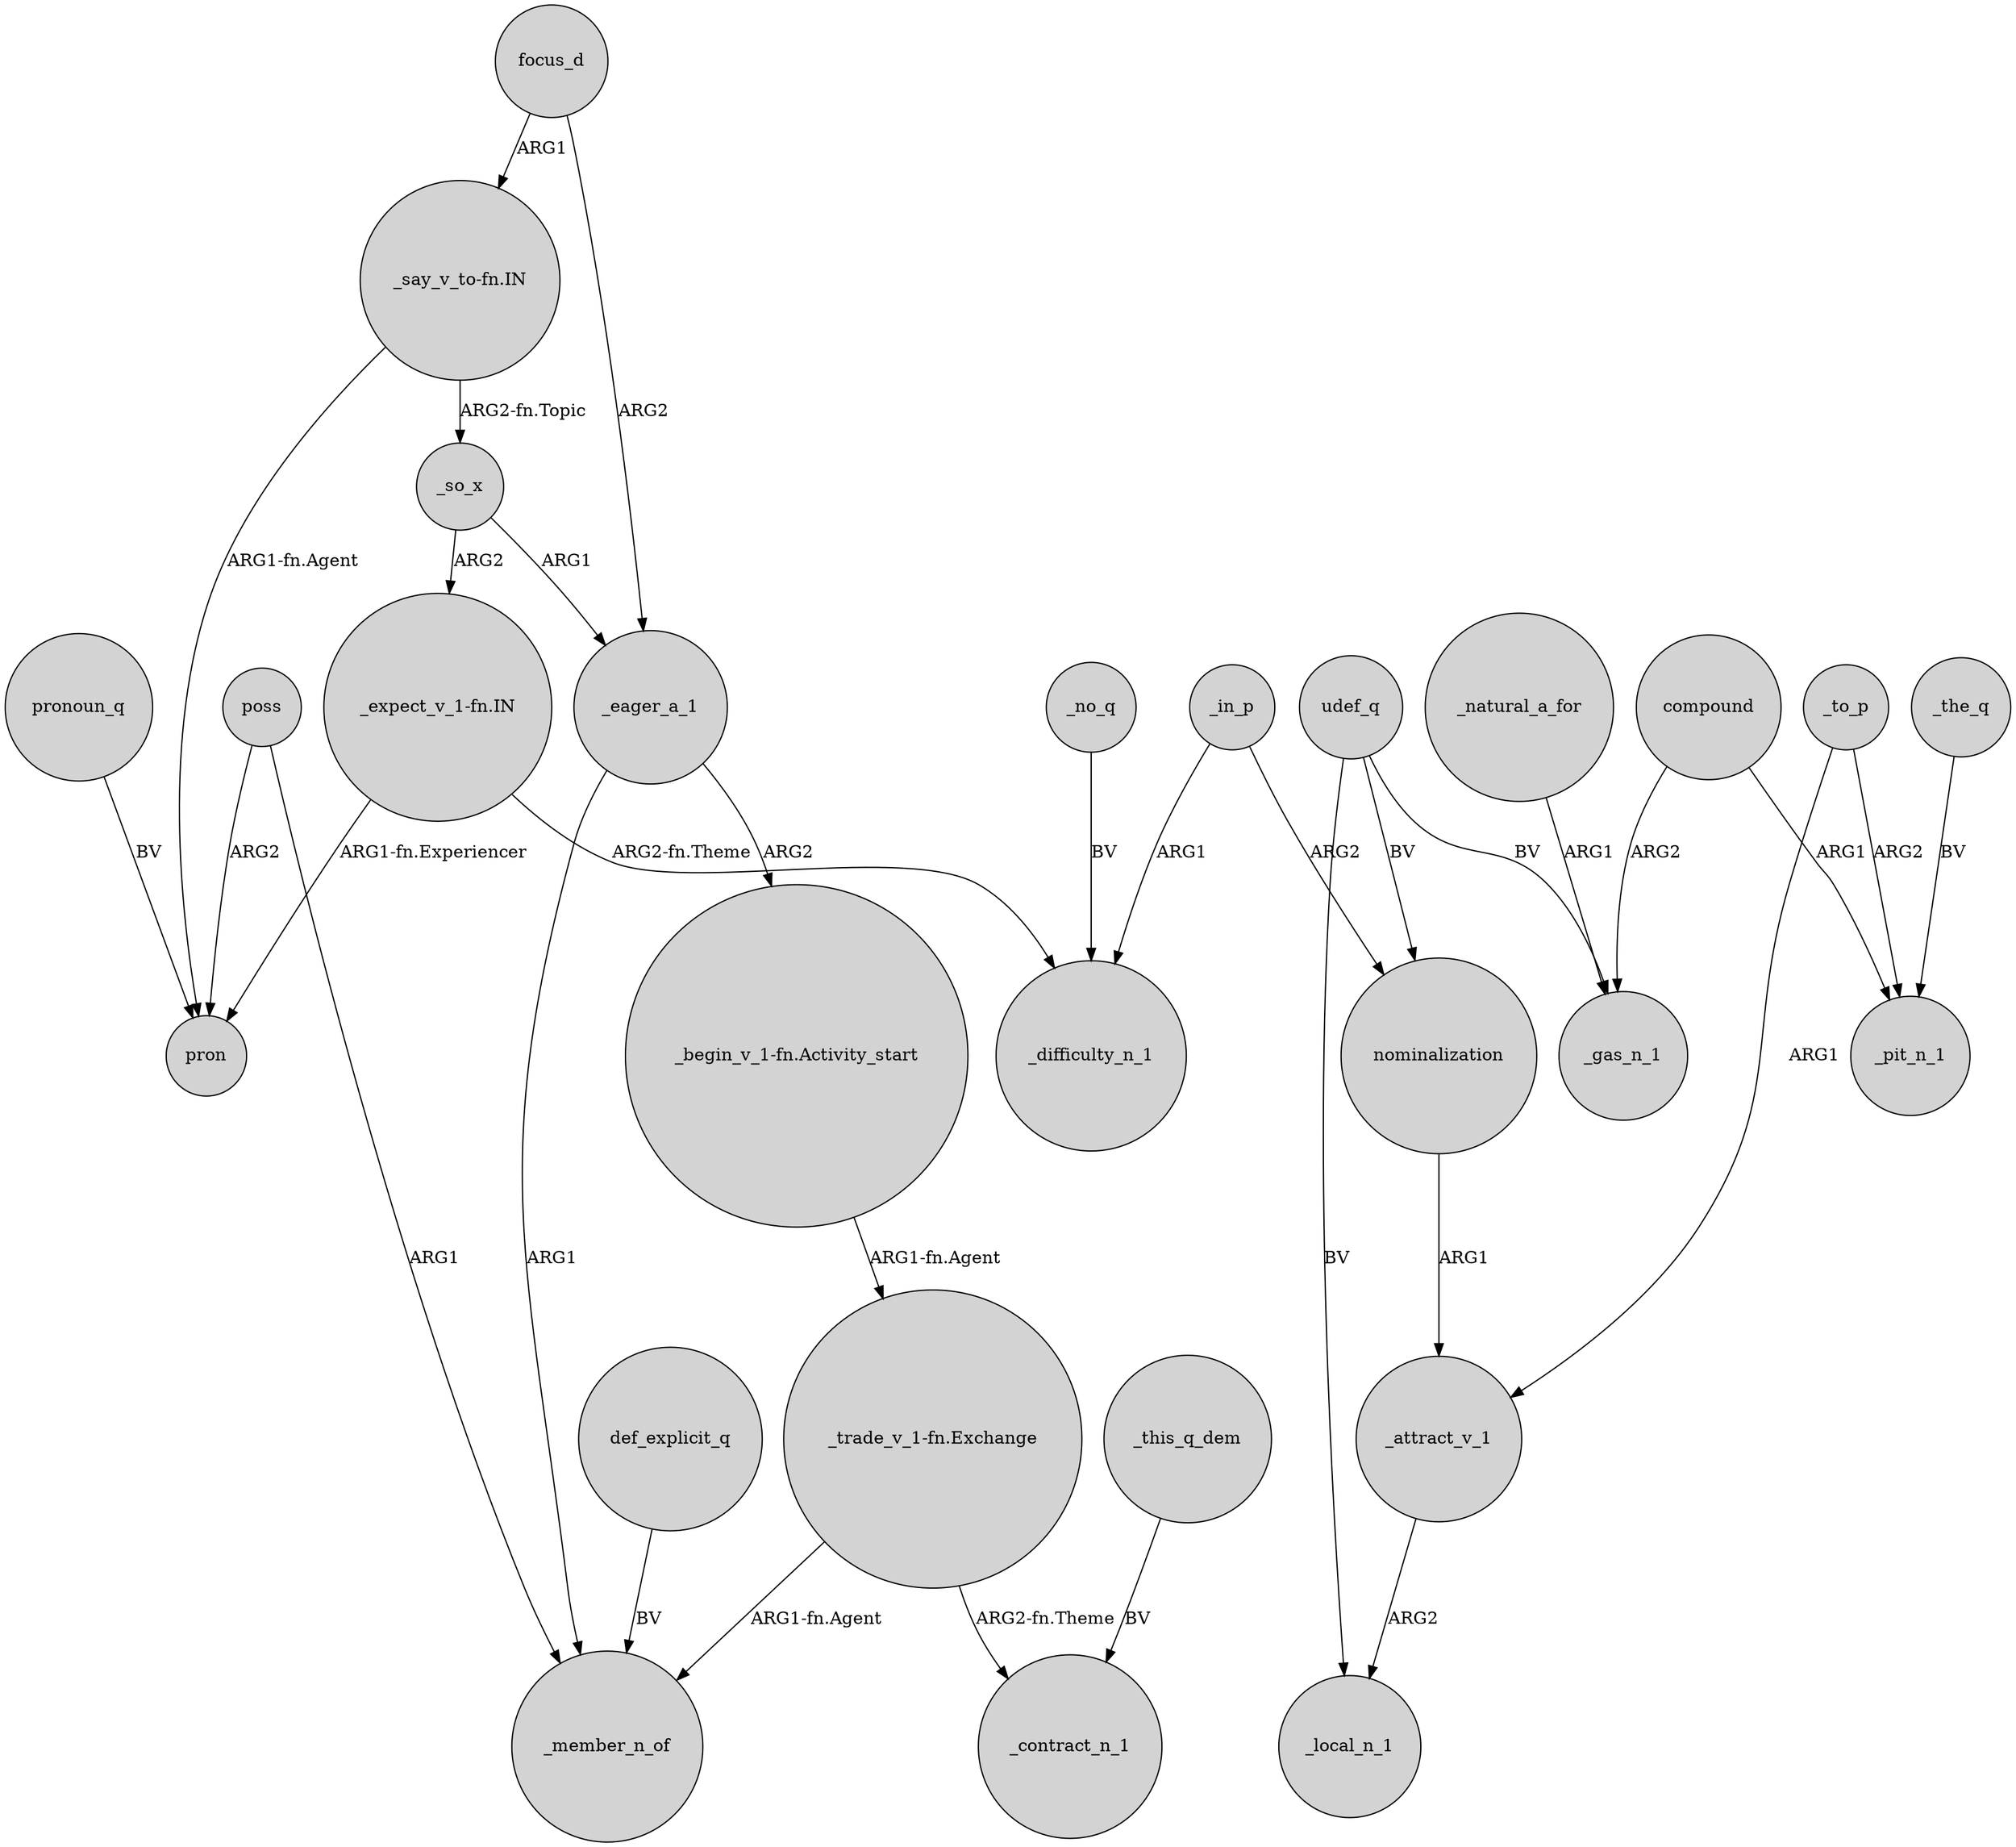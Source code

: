 digraph {
	node [shape=circle style=filled]
	"_begin_v_1-fn.Activity_start" -> "_trade_v_1-fn.Exchange" [label="ARG1-fn.Agent"]
	_eager_a_1 -> "_begin_v_1-fn.Activity_start" [label=ARG2]
	_eager_a_1 -> _member_n_of [label=ARG1]
	poss -> pron [label=ARG2]
	_so_x -> "_expect_v_1-fn.IN" [label=ARG2]
	def_explicit_q -> _member_n_of [label=BV]
	compound -> _gas_n_1 [label=ARG2]
	_attract_v_1 -> _local_n_1 [label=ARG2]
	"_say_v_to-fn.IN" -> _so_x [label="ARG2-fn.Topic"]
	"_expect_v_1-fn.IN" -> _difficulty_n_1 [label="ARG2-fn.Theme"]
	compound -> _pit_n_1 [label=ARG1]
	_no_q -> _difficulty_n_1 [label=BV]
	pronoun_q -> pron [label=BV]
	poss -> _member_n_of [label=ARG1]
	_this_q_dem -> _contract_n_1 [label=BV]
	nominalization -> _attract_v_1 [label=ARG1]
	"_trade_v_1-fn.Exchange" -> _member_n_of [label="ARG1-fn.Agent"]
	_the_q -> _pit_n_1 [label=BV]
	udef_q -> _gas_n_1 [label=BV]
	_so_x -> _eager_a_1 [label=ARG1]
	udef_q -> nominalization [label=BV]
	_to_p -> _attract_v_1 [label=ARG1]
	_natural_a_for -> _gas_n_1 [label=ARG1]
	focus_d -> _eager_a_1 [label=ARG2]
	"_say_v_to-fn.IN" -> pron [label="ARG1-fn.Agent"]
	"_expect_v_1-fn.IN" -> pron [label="ARG1-fn.Experiencer"]
	udef_q -> _local_n_1 [label=BV]
	_in_p -> nominalization [label=ARG2]
	"_trade_v_1-fn.Exchange" -> _contract_n_1 [label="ARG2-fn.Theme"]
	_to_p -> _pit_n_1 [label=ARG2]
	focus_d -> "_say_v_to-fn.IN" [label=ARG1]
	_in_p -> _difficulty_n_1 [label=ARG1]
}
